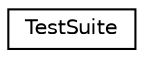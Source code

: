 digraph "Graphical Class Hierarchy"
{
 // LATEX_PDF_SIZE
  edge [fontname="Helvetica",fontsize="10",labelfontname="Helvetica",labelfontsize="10"];
  node [fontname="Helvetica",fontsize="10",shape=record];
  rankdir="LR";
  Node0 [label="TestSuite",height=0.2,width=0.4,color="black", fillcolor="white", style="filled",URL="$classTestSuite.html",tooltip=" "];
}
